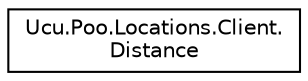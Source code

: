 digraph "Graphical Class Hierarchy"
{
 // INTERACTIVE_SVG=YES
 // LATEX_PDF_SIZE
  edge [fontname="Helvetica",fontsize="10",labelfontname="Helvetica",labelfontsize="10"];
  node [fontname="Helvetica",fontsize="10",shape=record];
  rankdir="LR";
  Node0 [label="Ucu.Poo.Locations.Client.\lDistance",height=0.2,width=0.4,color="black", fillcolor="white", style="filled",URL="$classUcu_1_1Poo_1_1Locations_1_1Client_1_1Distance.html",tooltip="Representa la distancia entre las coordenas o las direcciones de origen y destino retornada en los mé..."];
}

